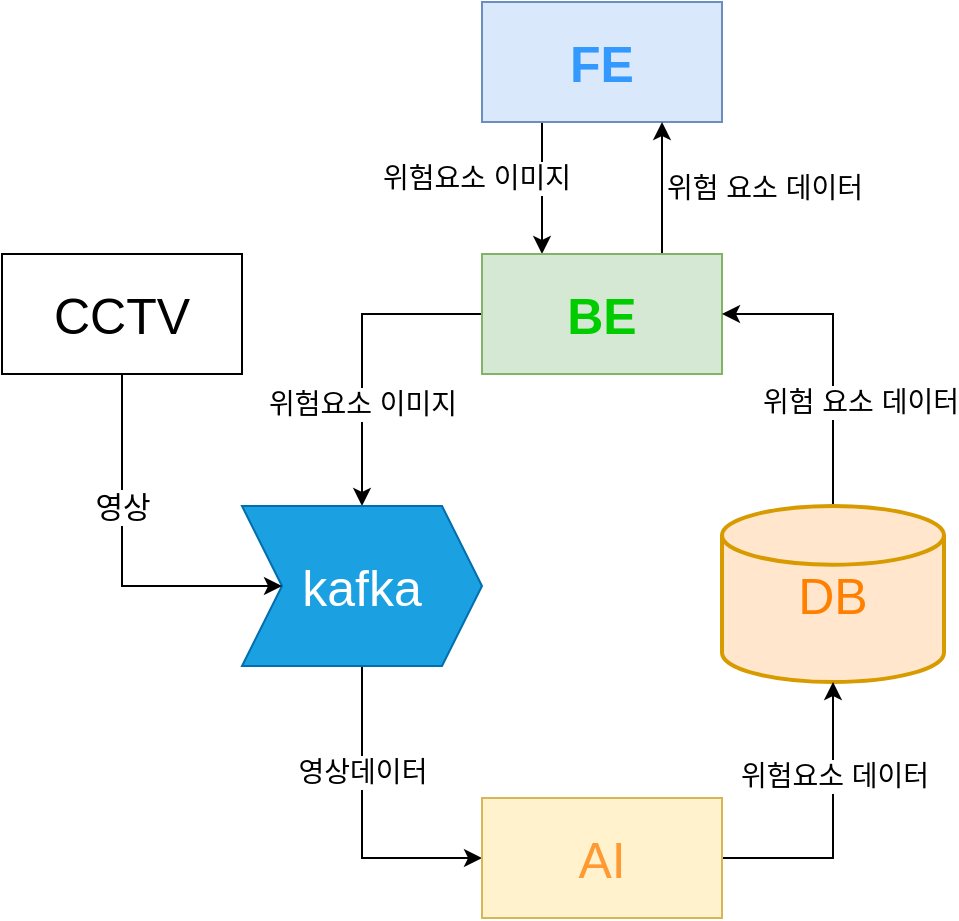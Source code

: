 <mxfile version="21.7.2" type="device">
  <diagram name="페이지-1" id="5C_pNccL7wUZiCEKopKV">
    <mxGraphModel dx="1434" dy="750" grid="0" gridSize="10" guides="1" tooltips="1" connect="1" arrows="1" fold="1" page="1" pageScale="1" pageWidth="827" pageHeight="1169" math="0" shadow="0">
      <root>
        <mxCell id="0" />
        <mxCell id="1" parent="0" />
        <mxCell id="MgS_XxR5XETPS20qShzI-4" value="&lt;font style=&quot;font-size: 14px;&quot;&gt;위험요소 이미지&lt;/font&gt;" style="edgeStyle=orthogonalEdgeStyle;rounded=0;orthogonalLoop=1;jettySize=auto;html=1;exitX=0.25;exitY=1;exitDx=0;exitDy=0;entryX=0.25;entryY=0;entryDx=0;entryDy=0;" edge="1" parent="1" source="MgS_XxR5XETPS20qShzI-1" target="MgS_XxR5XETPS20qShzI-2">
          <mxGeometry x="-0.151" y="-33" relative="1" as="geometry">
            <mxPoint as="offset" />
          </mxGeometry>
        </mxCell>
        <mxCell id="MgS_XxR5XETPS20qShzI-1" value="&lt;font color=&quot;#3399ff&quot; style=&quot;font-size: 25px;&quot;&gt;&lt;b style=&quot;&quot;&gt;FE&lt;/b&gt;&lt;/font&gt;" style="rounded=0;whiteSpace=wrap;html=1;fillColor=#dae8fc;strokeColor=#6c8ebf;" vertex="1" parent="1">
          <mxGeometry x="418" y="127" width="120" height="60" as="geometry" />
        </mxCell>
        <mxCell id="MgS_XxR5XETPS20qShzI-5" value="&lt;font style=&quot;font-size: 14px;&quot;&gt;위험 요소 데이터&lt;/font&gt;" style="edgeStyle=orthogonalEdgeStyle;rounded=0;orthogonalLoop=1;jettySize=auto;html=1;exitX=0.75;exitY=0;exitDx=0;exitDy=0;entryX=0.75;entryY=1;entryDx=0;entryDy=0;" edge="1" parent="1" source="MgS_XxR5XETPS20qShzI-2" target="MgS_XxR5XETPS20qShzI-1">
          <mxGeometry y="-51" relative="1" as="geometry">
            <Array as="points">
              <mxPoint x="508" y="222" />
              <mxPoint x="508" y="222" />
            </Array>
            <mxPoint as="offset" />
          </mxGeometry>
        </mxCell>
        <mxCell id="MgS_XxR5XETPS20qShzI-11" value="&lt;font style=&quot;font-size: 14px;&quot;&gt;위험요소 이미지&lt;/font&gt;" style="edgeStyle=orthogonalEdgeStyle;rounded=0;orthogonalLoop=1;jettySize=auto;html=1;exitX=0;exitY=0.5;exitDx=0;exitDy=0;entryX=0.5;entryY=0;entryDx=0;entryDy=0;" edge="1" parent="1" source="MgS_XxR5XETPS20qShzI-2" target="MgS_XxR5XETPS20qShzI-10">
          <mxGeometry x="0.346" relative="1" as="geometry">
            <mxPoint as="offset" />
          </mxGeometry>
        </mxCell>
        <mxCell id="MgS_XxR5XETPS20qShzI-2" value="&lt;font color=&quot;#00cc00&quot; style=&quot;font-size: 25px;&quot;&gt;&lt;b&gt;BE&lt;/b&gt;&lt;/font&gt;" style="rounded=0;whiteSpace=wrap;html=1;fillColor=#d5e8d4;strokeColor=#82b366;" vertex="1" parent="1">
          <mxGeometry x="418" y="253" width="120" height="60" as="geometry" />
        </mxCell>
        <mxCell id="MgS_XxR5XETPS20qShzI-9" value="&lt;font style=&quot;font-size: 14px;&quot;&gt;위험 요소 데이터&lt;/font&gt;" style="edgeStyle=orthogonalEdgeStyle;rounded=0;orthogonalLoop=1;jettySize=auto;html=1;exitX=0.5;exitY=0;exitDx=0;exitDy=0;exitPerimeter=0;entryX=1;entryY=0.5;entryDx=0;entryDy=0;" edge="1" parent="1" source="MgS_XxR5XETPS20qShzI-6" target="MgS_XxR5XETPS20qShzI-2">
          <mxGeometry x="-0.314" y="-12" relative="1" as="geometry">
            <mxPoint x="1" as="offset" />
          </mxGeometry>
        </mxCell>
        <mxCell id="MgS_XxR5XETPS20qShzI-6" value="&lt;font color=&quot;#ff8000&quot; style=&quot;font-size: 25px;&quot;&gt;DB&lt;/font&gt;" style="strokeWidth=2;html=1;shape=mxgraph.flowchart.database;whiteSpace=wrap;fillColor=#ffe6cc;strokeColor=#d79b00;" vertex="1" parent="1">
          <mxGeometry x="538" y="379" width="111" height="88" as="geometry" />
        </mxCell>
        <mxCell id="MgS_XxR5XETPS20qShzI-17" value="영상데이터" style="edgeStyle=orthogonalEdgeStyle;rounded=0;orthogonalLoop=1;jettySize=auto;html=1;exitX=0.5;exitY=1;exitDx=0;exitDy=0;entryX=0;entryY=0.5;entryDx=0;entryDy=0;fontSize=14;" edge="1" parent="1" source="MgS_XxR5XETPS20qShzI-10" target="MgS_XxR5XETPS20qShzI-15">
          <mxGeometry x="-0.321" relative="1" as="geometry">
            <mxPoint as="offset" />
          </mxGeometry>
        </mxCell>
        <mxCell id="MgS_XxR5XETPS20qShzI-10" value="&lt;font style=&quot;font-size: 25px;&quot;&gt;kafka&lt;/font&gt;" style="shape=step;perimeter=stepPerimeter;whiteSpace=wrap;html=1;fixedSize=1;fillColor=#1ba1e2;fontColor=#ffffff;strokeColor=#006EAF;" vertex="1" parent="1">
          <mxGeometry x="298" y="379" width="120" height="80" as="geometry" />
        </mxCell>
        <mxCell id="MgS_XxR5XETPS20qShzI-14" value="&lt;font style=&quot;font-size: 15px;&quot;&gt;영상&lt;/font&gt;" style="edgeStyle=orthogonalEdgeStyle;rounded=0;orthogonalLoop=1;jettySize=auto;html=1;exitX=0.5;exitY=1;exitDx=0;exitDy=0;entryX=0;entryY=0.5;entryDx=0;entryDy=0;" edge="1" parent="1" source="MgS_XxR5XETPS20qShzI-13" target="MgS_XxR5XETPS20qShzI-10">
          <mxGeometry x="-0.29" relative="1" as="geometry">
            <Array as="points">
              <mxPoint x="238" y="419" />
            </Array>
            <mxPoint as="offset" />
          </mxGeometry>
        </mxCell>
        <mxCell id="MgS_XxR5XETPS20qShzI-13" value="&lt;font style=&quot;font-size: 25px;&quot;&gt;CCTV&lt;/font&gt;" style="rounded=0;whiteSpace=wrap;html=1;" vertex="1" parent="1">
          <mxGeometry x="178" y="253" width="120" height="60" as="geometry" />
        </mxCell>
        <mxCell id="MgS_XxR5XETPS20qShzI-12" value="" style="shape=image;html=1;verticalAlign=top;verticalLabelPosition=bottom;labelBackgroundColor=#ffffff;imageAspect=0;aspect=fixed;image=https://cdn2.iconfinder.com/data/icons/boxicons-regular-vol-1/24/bx-cctv-128.png" vertex="1" parent="1">
          <mxGeometry x="295" y="227" width="41" height="41" as="geometry" />
        </mxCell>
        <mxCell id="MgS_XxR5XETPS20qShzI-16" value="위험요소 데이터" style="edgeStyle=orthogonalEdgeStyle;rounded=0;orthogonalLoop=1;jettySize=auto;html=1;exitX=1;exitY=0.5;exitDx=0;exitDy=0;entryX=0.5;entryY=1;entryDx=0;entryDy=0;entryPerimeter=0;fontSize=14;" edge="1" parent="1" source="MgS_XxR5XETPS20qShzI-15" target="MgS_XxR5XETPS20qShzI-6">
          <mxGeometry x="0.345" relative="1" as="geometry">
            <mxPoint as="offset" />
          </mxGeometry>
        </mxCell>
        <mxCell id="MgS_XxR5XETPS20qShzI-15" value="&lt;font color=&quot;#ff9933&quot; style=&quot;font-size: 25px;&quot;&gt;AI&lt;/font&gt;" style="rounded=0;whiteSpace=wrap;html=1;fillColor=#fff2cc;strokeColor=#d6b656;" vertex="1" parent="1">
          <mxGeometry x="418" y="525" width="120" height="60" as="geometry" />
        </mxCell>
      </root>
    </mxGraphModel>
  </diagram>
</mxfile>
